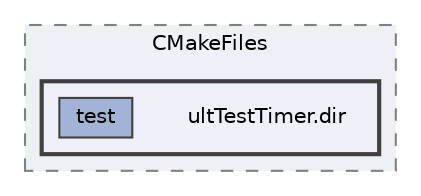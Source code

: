 digraph "linuxbuild/src/CMakeFiles/ultTestTimer.dir"
{
 // LATEX_PDF_SIZE
  bgcolor="transparent";
  edge [fontname=Helvetica,fontsize=10,labelfontname=Helvetica,labelfontsize=10];
  node [fontname=Helvetica,fontsize=10,shape=box,height=0.2,width=0.4];
  compound=true
  subgraph clusterdir_ed05e26af7fc9b3490d8b64f831a2a99 {
    graph [ bgcolor="#edf0f7", pencolor="grey50", label="CMakeFiles", fontname=Helvetica,fontsize=10 style="filled,dashed", URL="dir_ed05e26af7fc9b3490d8b64f831a2a99.html",tooltip=""]
  subgraph clusterdir_a82f180f488355418e958ae0ac9e25bc {
    graph [ bgcolor="#edf0f7", pencolor="grey25", label="", fontname=Helvetica,fontsize=10 style="filled,bold", URL="dir_a82f180f488355418e958ae0ac9e25bc.html",tooltip=""]
    dir_a82f180f488355418e958ae0ac9e25bc [shape=plaintext, label="ultTestTimer.dir"];
  dir_c56133d2203a512b675c11433bbaf857 [label="test", fillcolor="#a2b4d6", color="grey25", style="filled", URL="dir_c56133d2203a512b675c11433bbaf857.html",tooltip=""];
  }
  }
}
